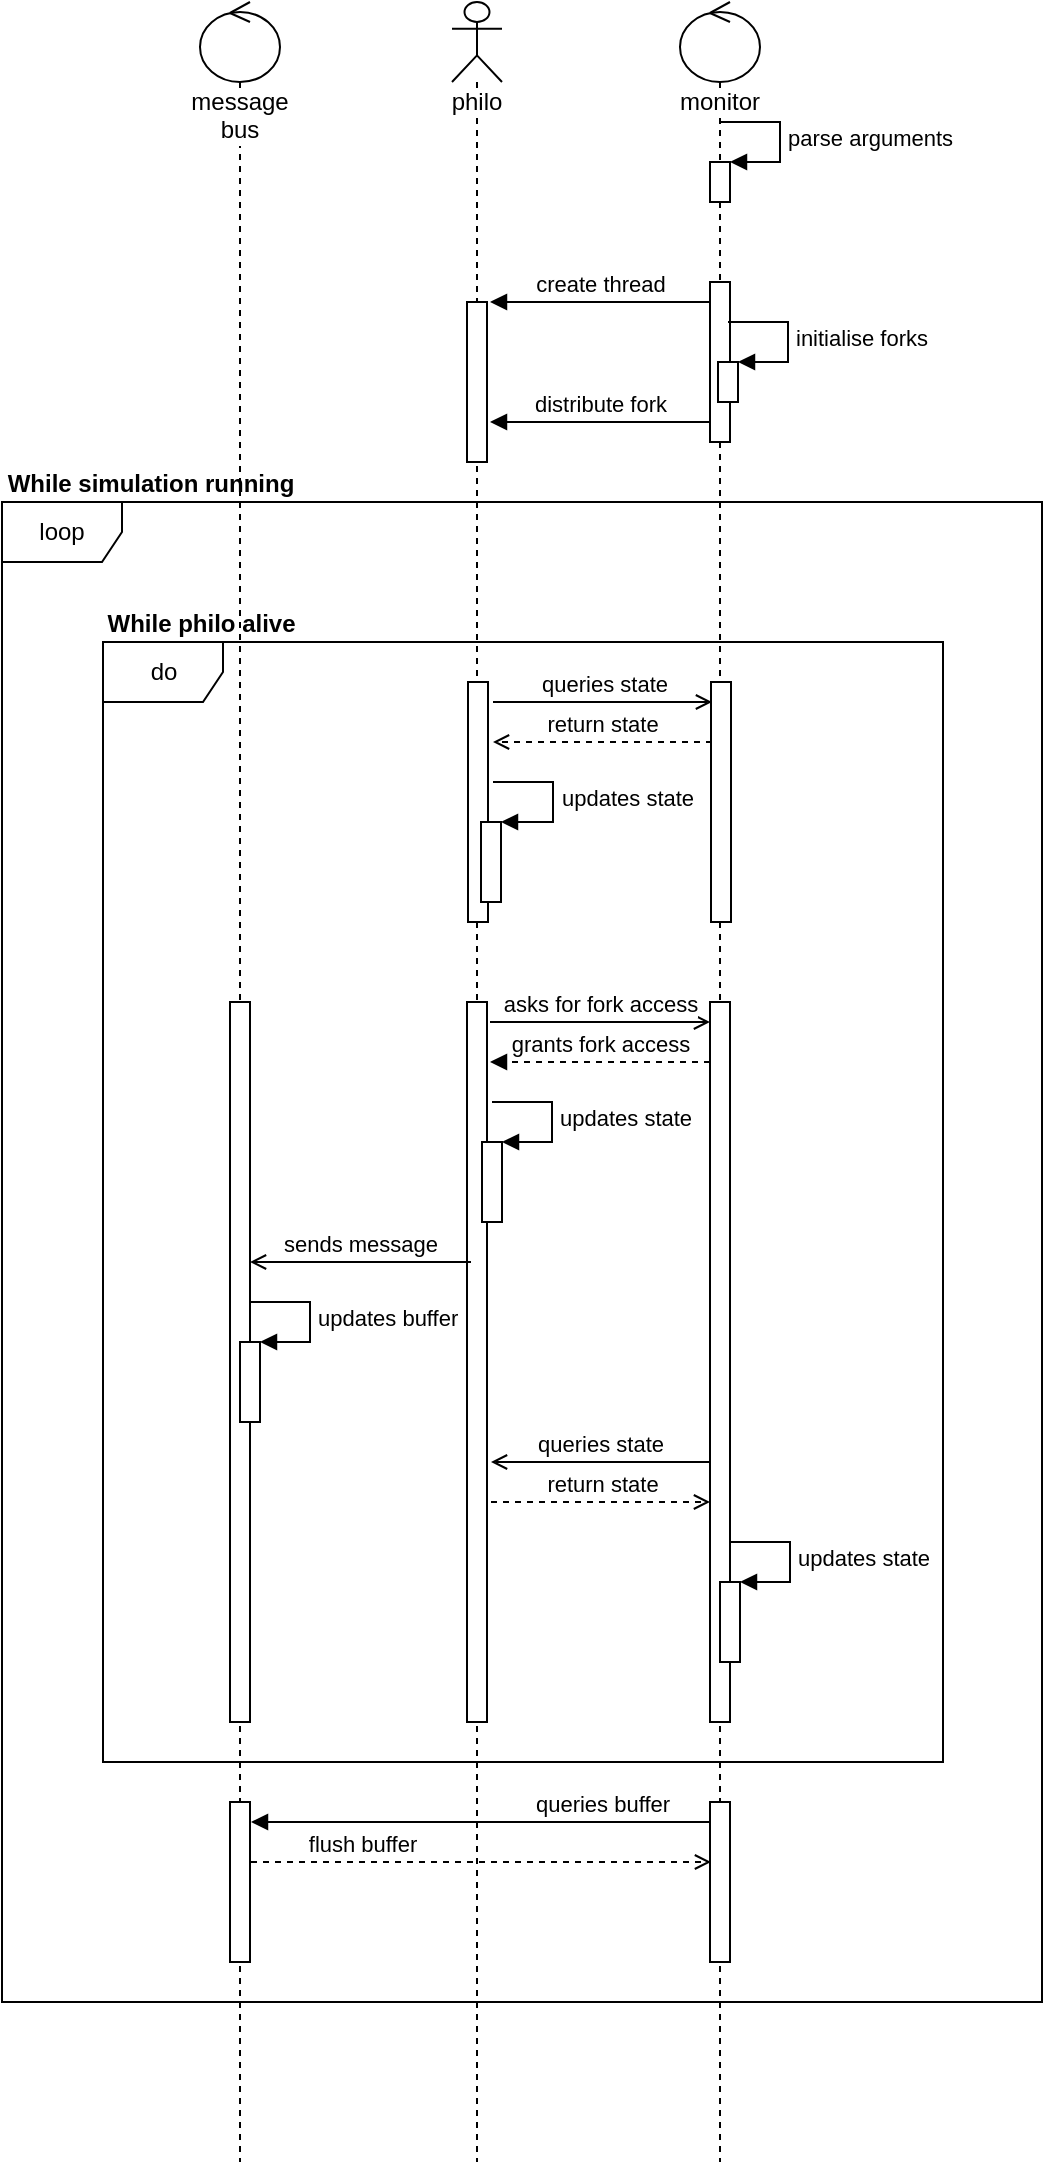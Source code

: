 <mxfile version="20.3.0" type="device"><diagram id="AGnK4S3evjktIwNF4HyD" name="Page-1"><mxGraphModel dx="1938" dy="1181" grid="1" gridSize="10" guides="1" tooltips="1" connect="1" arrows="1" fold="1" page="1" pageScale="1" pageWidth="827" pageHeight="1169" math="0" shadow="0"><root><mxCell id="0"/><mxCell id="1" parent="0"/><mxCell id="OKwlw_0RritAj9aBgwyI-58" value="loop" style="shape=umlFrame;whiteSpace=wrap;html=1;" vertex="1" parent="1"><mxGeometry x="141" y="290" width="520" height="750" as="geometry"/></mxCell><mxCell id="wk49BZX70Uk32hIArW28-2" value="message bus" style="shape=umlLifeline;participant=umlControl;perimeter=lifelinePerimeter;whiteSpace=wrap;html=1;container=1;collapsible=0;recursiveResize=0;verticalAlign=top;spacingTop=36;outlineConnect=0;labelBackgroundColor=default;" parent="1" vertex="1"><mxGeometry x="240" y="40" width="40" height="1080" as="geometry"/></mxCell><mxCell id="wk49BZX70Uk32hIArW28-28" value="" style="html=1;points=[];perimeter=orthogonalPerimeter;labelBackgroundColor=default;" parent="wk49BZX70Uk32hIArW28-2" vertex="1"><mxGeometry x="15" y="500" width="10" height="360" as="geometry"/></mxCell><mxCell id="OKwlw_0RritAj9aBgwyI-52" value="" style="html=1;points=[];perimeter=orthogonalPerimeter;" vertex="1" parent="wk49BZX70Uk32hIArW28-2"><mxGeometry x="15" y="900" width="10" height="80" as="geometry"/></mxCell><mxCell id="wk49BZX70Uk32hIArW28-5" value="monitor" style="shape=umlLifeline;participant=umlControl;perimeter=lifelinePerimeter;whiteSpace=wrap;html=1;container=1;collapsible=0;recursiveResize=0;verticalAlign=top;spacingTop=36;outlineConnect=0;labelBackgroundColor=default;" parent="1" vertex="1"><mxGeometry x="480" y="40" width="40" height="1080" as="geometry"/></mxCell><mxCell id="wk49BZX70Uk32hIArW28-15" value="" style="html=1;points=[];perimeter=orthogonalPerimeter;labelBackgroundColor=default;" parent="wk49BZX70Uk32hIArW28-5" vertex="1"><mxGeometry x="15" y="140" width="10" height="80" as="geometry"/></mxCell><mxCell id="wk49BZX70Uk32hIArW28-12" value="" style="html=1;points=[];perimeter=orthogonalPerimeter;labelBackgroundColor=default;" parent="wk49BZX70Uk32hIArW28-5" vertex="1"><mxGeometry x="15" y="80" width="10" height="20" as="geometry"/></mxCell><mxCell id="wk49BZX70Uk32hIArW28-13" value="parse arguments" style="edgeStyle=orthogonalEdgeStyle;html=1;align=left;spacingLeft=2;endArrow=block;rounded=0;entryX=1;entryY=0;" parent="wk49BZX70Uk32hIArW28-5" target="wk49BZX70Uk32hIArW28-12" edge="1"><mxGeometry relative="1" as="geometry"><mxPoint x="20" y="60" as="sourcePoint"/><Array as="points"><mxPoint x="50" y="60"/></Array></mxGeometry></mxCell><mxCell id="wk49BZX70Uk32hIArW28-19" value="" style="html=1;points=[];perimeter=orthogonalPerimeter;labelBackgroundColor=default;" parent="wk49BZX70Uk32hIArW28-5" vertex="1"><mxGeometry x="19" y="180" width="10" height="20" as="geometry"/></mxCell><mxCell id="wk49BZX70Uk32hIArW28-20" value="initialise forks" style="edgeStyle=orthogonalEdgeStyle;html=1;align=left;spacingLeft=2;endArrow=block;rounded=0;entryX=1;entryY=0;" parent="wk49BZX70Uk32hIArW28-5" target="wk49BZX70Uk32hIArW28-19" edge="1"><mxGeometry relative="1" as="geometry"><mxPoint x="24" y="160" as="sourcePoint"/><Array as="points"><mxPoint x="54" y="160"/></Array></mxGeometry></mxCell><mxCell id="wk49BZX70Uk32hIArW28-25" value="" style="html=1;points=[];perimeter=orthogonalPerimeter;labelBackgroundColor=default;" parent="wk49BZX70Uk32hIArW28-5" vertex="1"><mxGeometry x="15" y="500" width="10" height="360" as="geometry"/></mxCell><mxCell id="OKwlw_0RritAj9aBgwyI-32" value="" style="html=1;points=[];perimeter=orthogonalPerimeter;" vertex="1" parent="wk49BZX70Uk32hIArW28-5"><mxGeometry x="20" y="790" width="10" height="40" as="geometry"/></mxCell><mxCell id="OKwlw_0RritAj9aBgwyI-33" value="updates state" style="edgeStyle=orthogonalEdgeStyle;html=1;align=left;spacingLeft=2;endArrow=block;rounded=0;entryX=1;entryY=0;" edge="1" target="OKwlw_0RritAj9aBgwyI-32" parent="wk49BZX70Uk32hIArW28-5"><mxGeometry relative="1" as="geometry"><mxPoint x="25" y="770" as="sourcePoint"/><Array as="points"><mxPoint x="55" y="770"/></Array></mxGeometry></mxCell><mxCell id="OKwlw_0RritAj9aBgwyI-45" value="" style="html=1;points=[];perimeter=orthogonalPerimeter;" vertex="1" parent="wk49BZX70Uk32hIArW28-5"><mxGeometry x="15.5" y="340" width="10" height="120" as="geometry"/></mxCell><mxCell id="OKwlw_0RritAj9aBgwyI-47" value="queries state" style="html=1;verticalAlign=bottom;endArrow=open;rounded=0;endFill=0;" edge="1" parent="wk49BZX70Uk32hIArW28-5"><mxGeometry width="80" relative="1" as="geometry"><mxPoint x="-93.5" y="350" as="sourcePoint"/><mxPoint x="16.0" y="350" as="targetPoint"/></mxGeometry></mxCell><mxCell id="OKwlw_0RritAj9aBgwyI-48" value="return state" style="html=1;verticalAlign=bottom;endArrow=open;rounded=0;endFill=0;dashed=1;" edge="1" parent="wk49BZX70Uk32hIArW28-5"><mxGeometry width="80" relative="1" as="geometry"><mxPoint x="16.0" y="370" as="sourcePoint"/><mxPoint x="-93.5" y="370" as="targetPoint"/></mxGeometry></mxCell><mxCell id="OKwlw_0RritAj9aBgwyI-50" value="updates state" style="edgeStyle=orthogonalEdgeStyle;html=1;align=left;spacingLeft=2;endArrow=block;rounded=0;entryX=1;entryY=0;" edge="1" parent="wk49BZX70Uk32hIArW28-5" target="OKwlw_0RritAj9aBgwyI-49"><mxGeometry relative="1" as="geometry"><mxPoint x="-93.5" y="390" as="sourcePoint"/><Array as="points"><mxPoint x="-63.5" y="390"/></Array></mxGeometry></mxCell><mxCell id="OKwlw_0RritAj9aBgwyI-51" value="" style="html=1;points=[];perimeter=orthogonalPerimeter;" vertex="1" parent="wk49BZX70Uk32hIArW28-5"><mxGeometry x="15" y="900" width="10" height="80" as="geometry"/></mxCell><mxCell id="wk49BZX70Uk32hIArW28-18" value="philo" style="shape=umlLifeline;participant=umlActor;perimeter=lifelinePerimeter;whiteSpace=wrap;html=1;container=1;collapsible=0;recursiveResize=0;verticalAlign=top;spacingTop=36;outlineConnect=0;labelBackgroundColor=default;" parent="1" vertex="1"><mxGeometry x="366" y="40" width="25" height="1080" as="geometry"/></mxCell><mxCell id="wk49BZX70Uk32hIArW28-14" value="" style="html=1;points=[];perimeter=orthogonalPerimeter;labelBackgroundColor=default;" parent="wk49BZX70Uk32hIArW28-18" vertex="1"><mxGeometry x="7.5" y="150" width="10" height="80" as="geometry"/></mxCell><mxCell id="wk49BZX70Uk32hIArW28-23" value="" style="html=1;points=[];perimeter=orthogonalPerimeter;labelBackgroundColor=default;" parent="wk49BZX70Uk32hIArW28-18" vertex="1"><mxGeometry x="7.5" y="500" width="10" height="360" as="geometry"/></mxCell><mxCell id="OKwlw_0RritAj9aBgwyI-46" value="" style="html=1;points=[];perimeter=orthogonalPerimeter;" vertex="1" parent="wk49BZX70Uk32hIArW28-18"><mxGeometry x="8" y="340" width="10" height="120" as="geometry"/></mxCell><mxCell id="wk49BZX70Uk32hIArW28-16" value="create thread" style="html=1;verticalAlign=bottom;endArrow=block;rounded=0;" parent="1" edge="1"><mxGeometry width="80" relative="1" as="geometry"><mxPoint x="495" y="190" as="sourcePoint"/><mxPoint x="385" y="190" as="targetPoint"/></mxGeometry></mxCell><mxCell id="wk49BZX70Uk32hIArW28-22" value="distribute fork" style="html=1;verticalAlign=bottom;endArrow=block;rounded=0;" parent="1" edge="1"><mxGeometry width="80" relative="1" as="geometry"><mxPoint x="495" y="250" as="sourcePoint"/><mxPoint x="385" y="250" as="targetPoint"/></mxGeometry></mxCell><mxCell id="wk49BZX70Uk32hIArW28-26" value="asks for fork access" style="html=1;verticalAlign=bottom;endArrow=open;rounded=0;endFill=0;" parent="1" edge="1"><mxGeometry width="80" relative="1" as="geometry"><mxPoint x="385" y="550" as="sourcePoint"/><mxPoint x="495" y="550" as="targetPoint"/></mxGeometry></mxCell><mxCell id="wk49BZX70Uk32hIArW28-27" value="grants fork access" style="html=1;verticalAlign=bottom;endArrow=block;rounded=0;endFill=1;dashed=1;" parent="1" edge="1"><mxGeometry width="80" relative="1" as="geometry"><mxPoint x="495" y="570" as="sourcePoint"/><mxPoint x="385" y="570" as="targetPoint"/></mxGeometry></mxCell><mxCell id="OKwlw_0RritAj9aBgwyI-16" value="" style="html=1;points=[];perimeter=orthogonalPerimeter;" vertex="1" parent="1"><mxGeometry x="381" y="610" width="10" height="40" as="geometry"/></mxCell><mxCell id="OKwlw_0RritAj9aBgwyI-17" value="updates state" style="edgeStyle=orthogonalEdgeStyle;html=1;align=left;spacingLeft=2;endArrow=block;rounded=0;entryX=1;entryY=0;" edge="1" target="OKwlw_0RritAj9aBgwyI-16" parent="1"><mxGeometry relative="1" as="geometry"><mxPoint x="386" y="590" as="sourcePoint"/><Array as="points"><mxPoint x="416" y="590"/></Array></mxGeometry></mxCell><mxCell id="OKwlw_0RritAj9aBgwyI-21" value="" style="html=1;points=[];perimeter=orthogonalPerimeter;" vertex="1" parent="1"><mxGeometry x="260" y="710" width="10" height="40" as="geometry"/></mxCell><mxCell id="OKwlw_0RritAj9aBgwyI-22" value="updates buffer" style="edgeStyle=orthogonalEdgeStyle;html=1;align=left;spacingLeft=2;endArrow=block;rounded=0;entryX=1;entryY=0;" edge="1" target="OKwlw_0RritAj9aBgwyI-21" parent="1"><mxGeometry relative="1" as="geometry"><mxPoint x="265" y="690" as="sourcePoint"/><Array as="points"><mxPoint x="295" y="690"/></Array></mxGeometry></mxCell><mxCell id="OKwlw_0RritAj9aBgwyI-25" value="sends message" style="html=1;verticalAlign=bottom;endArrow=open;rounded=0;endFill=0;" edge="1" parent="1"><mxGeometry width="80" relative="1" as="geometry"><mxPoint x="375.5" y="670" as="sourcePoint"/><mxPoint x="265" y="670" as="targetPoint"/></mxGeometry></mxCell><mxCell id="OKwlw_0RritAj9aBgwyI-26" value="queries buffer" style="html=1;verticalAlign=bottom;endArrow=block;rounded=0;endFill=1;" edge="1" parent="1"><mxGeometry x="-0.522" width="80" relative="1" as="geometry"><mxPoint x="495.5" y="950" as="sourcePoint"/><mxPoint x="265.5" y="950" as="targetPoint"/><mxPoint as="offset"/></mxGeometry></mxCell><mxCell id="OKwlw_0RritAj9aBgwyI-27" value="flush buffer" style="html=1;verticalAlign=bottom;endArrow=open;rounded=0;endFill=0;dashed=1;" edge="1" parent="1"><mxGeometry x="-0.522" width="80" relative="1" as="geometry"><mxPoint x="265.5" y="970" as="sourcePoint"/><mxPoint x="495.5" y="970" as="targetPoint"/><mxPoint as="offset"/></mxGeometry></mxCell><mxCell id="OKwlw_0RritAj9aBgwyI-29" value="queries state" style="html=1;verticalAlign=bottom;endArrow=open;rounded=0;endFill=0;" edge="1" parent="1"><mxGeometry width="80" relative="1" as="geometry"><mxPoint x="495" y="770" as="sourcePoint"/><mxPoint x="385.5" y="770" as="targetPoint"/></mxGeometry></mxCell><mxCell id="OKwlw_0RritAj9aBgwyI-31" value="return state" style="html=1;verticalAlign=bottom;endArrow=open;rounded=0;endFill=0;dashed=1;" edge="1" parent="1"><mxGeometry width="80" relative="1" as="geometry"><mxPoint x="385.5" y="790" as="sourcePoint"/><mxPoint x="495" y="790" as="targetPoint"/></mxGeometry></mxCell><mxCell id="OKwlw_0RritAj9aBgwyI-49" value="" style="html=1;points=[];perimeter=orthogonalPerimeter;" vertex="1" parent="1"><mxGeometry x="380.5" y="450" width="10" height="40" as="geometry"/></mxCell><mxCell id="OKwlw_0RritAj9aBgwyI-55" value="do" style="shape=umlFrame;whiteSpace=wrap;html=1;" vertex="1" parent="1"><mxGeometry x="191.5" y="360" width="420" height="560" as="geometry"/></mxCell><mxCell id="OKwlw_0RritAj9aBgwyI-56" value="While philo alive" style="text;align=center;fontStyle=1;verticalAlign=middle;spacingLeft=3;spacingRight=3;strokeColor=none;rotatable=0;points=[[0,0.5],[1,0.5]];portConstraint=eastwest;" vertex="1" parent="1"><mxGeometry x="190.5" y="340" width="100.5" height="20" as="geometry"/></mxCell><mxCell id="OKwlw_0RritAj9aBgwyI-59" value="While simulation running" style="text;align=center;fontStyle=1;verticalAlign=middle;spacingLeft=3;spacingRight=3;strokeColor=none;rotatable=0;points=[[0,0.5],[1,0.5]];portConstraint=eastwest;" vertex="1" parent="1"><mxGeometry x="140" y="270" width="151" height="20" as="geometry"/></mxCell></root></mxGraphModel></diagram></mxfile>